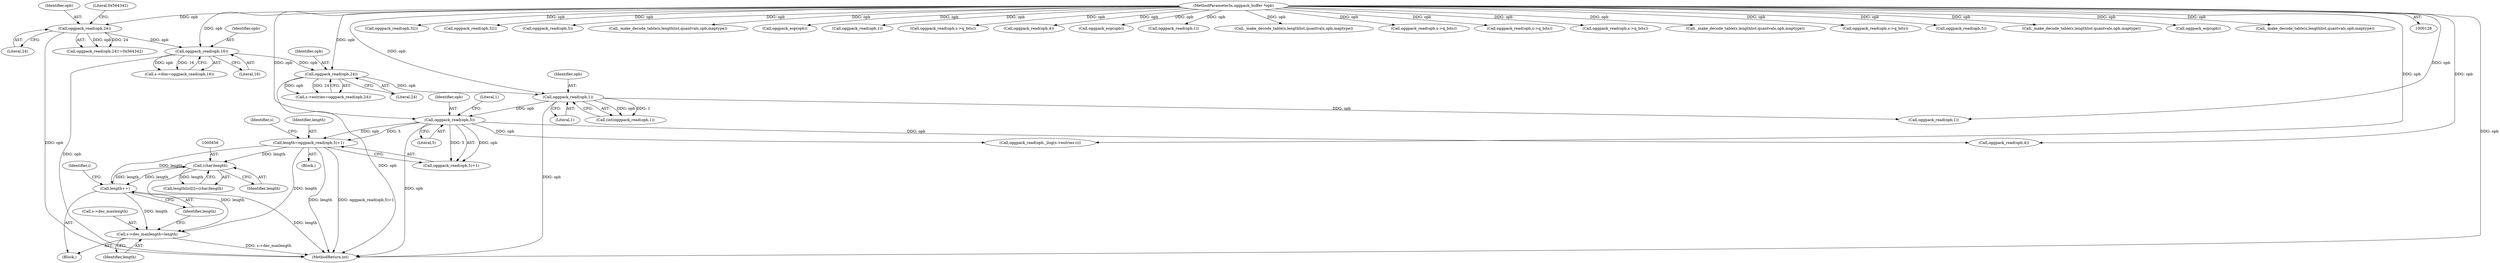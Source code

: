 digraph "0_Android_eeb4e45d5683f88488c083ecf142dc89bc3f0b47_8@pointer" {
"1000458" [label="(Call,s->dec_maxlength=length)"];
"1000455" [label="(Call,(char)length)"];
"1000378" [label="(Call,length=oggpack_read(opb,5)+1)"];
"1000381" [label="(Call,oggpack_read(opb,5))"];
"1000229" [label="(Call,oggpack_read(opb,1))"];
"1000185" [label="(Call,oggpack_read(opb,24))"];
"1000160" [label="(Call,oggpack_read(opb,16))"];
"1000151" [label="(Call,oggpack_read(opb,24))"];
"1000129" [label="(MethodParameterIn,oggpack_buffer *opb)"];
"1000463" [label="(Call,length++)"];
"1001177" [label="(MethodReturn,int)"];
"1000494" [label="(Call,oggpack_read(opb,32))"];
"1000382" [label="(Identifier,opb)"];
"1000482" [label="(Call,oggpack_read(opb,32))"];
"1000274" [label="(Call,oggpack_read(opb,5))"];
"1000463" [label="(Call,length++)"];
"1000893" [label="(Call,_make_decode_table(s,lengthlist,quantvals,opb,maptype))"];
"1000685" [label="(Call,oggpack_eop(opb))"];
"1000455" [label="(Call,(char)length)"];
"1000267" [label="(Call,oggpack_read(opb,1))"];
"1000464" [label="(Identifier,length)"];
"1000151" [label="(Call,oggpack_read(opb,24))"];
"1001087" [label="(Call,oggpack_read(opb,s->q_bits))"];
"1000451" [label="(Call,lengthlist[i]=(char)length)"];
"1000380" [label="(Call,oggpack_read(opb,5)+1)"];
"1000506" [label="(Call,oggpack_read(opb,4))"];
"1000836" [label="(Call,oggpack_eop(opb))"];
"1000514" [label="(Call,oggpack_read(opb,1))"];
"1000379" [label="(Identifier,length)"];
"1000230" [label="(Identifier,opb)"];
"1000387" [label="(Identifier,s)"];
"1000129" [label="(MethodParameterIn,oggpack_buffer *opb)"];
"1000376" [label="(Block,)"];
"1000573" [label="(Call,_make_decode_table(s,lengthlist,quantvals,opb,maptype))"];
"1000790" [label="(Call,oggpack_read(opb,s->q_bits))"];
"1000186" [label="(Identifier,opb)"];
"1000156" [label="(Call,s->dim=oggpack_read(opb,16))"];
"1000187" [label="(Literal,24)"];
"1000457" [label="(Identifier,length)"];
"1000150" [label="(Call,oggpack_read(opb,24)!=0x564342)"];
"1000152" [label="(Identifier,opb)"];
"1000459" [label="(Call,s->dec_maxlength)"];
"1000679" [label="(Call,oggpack_read(opb,s->q_bits))"];
"1000830" [label="(Call,oggpack_read(opb,s->q_bits))"];
"1000383" [label="(Literal,5)"];
"1000227" [label="(Call,(int)oggpack_read(opb,1))"];
"1000970" [label="(Call,_make_decode_table(s,lengthlist,quantvals,opb,maptype))"];
"1000231" [label="(Literal,1)"];
"1000161" [label="(Identifier,opb)"];
"1001119" [label="(Call,oggpack_read(opb,s->q_bits))"];
"1000378" [label="(Call,length=oggpack_read(opb,5)+1)"];
"1000472" [label="(Call,oggpack_read(opb,4))"];
"1000458" [label="(Call,s->dec_maxlength=length)"];
"1000185" [label="(Call,oggpack_read(opb,24))"];
"1000181" [label="(Call,s->entries=oggpack_read(opb,24))"];
"1000381" [label="(Call,oggpack_read(opb,5))"];
"1000341" [label="(Call,oggpack_read(opb,5))"];
"1000384" [label="(Literal,1)"];
"1000462" [label="(Identifier,length)"];
"1000250" [label="(Call,oggpack_read(opb,1))"];
"1000733" [label="(Call,_make_decode_table(s,lengthlist,quantvals,opb,maptype))"];
"1000154" [label="(Literal,0x564342)"];
"1000160" [label="(Call,oggpack_read(opb,16))"];
"1000162" [label="(Literal,16)"];
"1000416" [label="(Block,)"];
"1001157" [label="(Call,oggpack_eop(opb))"];
"1000412" [label="(Identifier,i)"];
"1001021" [label="(Call,_make_decode_table(s,lengthlist,quantvals,opb,maptype))"];
"1000229" [label="(Call,oggpack_read(opb,1))"];
"1000153" [label="(Literal,24)"];
"1000420" [label="(Call,oggpack_read(opb,_ilog(s->entries-i)))"];
"1000458" -> "1000416"  [label="AST: "];
"1000458" -> "1000462"  [label="CFG: "];
"1000459" -> "1000458"  [label="AST: "];
"1000462" -> "1000458"  [label="AST: "];
"1000464" -> "1000458"  [label="CFG: "];
"1000458" -> "1001177"  [label="DDG: s->dec_maxlength"];
"1000455" -> "1000458"  [label="DDG: length"];
"1000378" -> "1000458"  [label="DDG: length"];
"1000463" -> "1000458"  [label="DDG: length"];
"1000455" -> "1000451"  [label="AST: "];
"1000455" -> "1000457"  [label="CFG: "];
"1000456" -> "1000455"  [label="AST: "];
"1000457" -> "1000455"  [label="AST: "];
"1000451" -> "1000455"  [label="CFG: "];
"1000455" -> "1000451"  [label="DDG: length"];
"1000378" -> "1000455"  [label="DDG: length"];
"1000463" -> "1000455"  [label="DDG: length"];
"1000455" -> "1000463"  [label="DDG: length"];
"1000378" -> "1000376"  [label="AST: "];
"1000378" -> "1000380"  [label="CFG: "];
"1000379" -> "1000378"  [label="AST: "];
"1000380" -> "1000378"  [label="AST: "];
"1000387" -> "1000378"  [label="CFG: "];
"1000378" -> "1001177"  [label="DDG: oggpack_read(opb,5)+1"];
"1000378" -> "1001177"  [label="DDG: length"];
"1000381" -> "1000378"  [label="DDG: opb"];
"1000381" -> "1000378"  [label="DDG: 5"];
"1000378" -> "1000463"  [label="DDG: length"];
"1000381" -> "1000380"  [label="AST: "];
"1000381" -> "1000383"  [label="CFG: "];
"1000382" -> "1000381"  [label="AST: "];
"1000383" -> "1000381"  [label="AST: "];
"1000384" -> "1000381"  [label="CFG: "];
"1000381" -> "1001177"  [label="DDG: opb"];
"1000381" -> "1000380"  [label="DDG: opb"];
"1000381" -> "1000380"  [label="DDG: 5"];
"1000229" -> "1000381"  [label="DDG: opb"];
"1000129" -> "1000381"  [label="DDG: opb"];
"1000381" -> "1000420"  [label="DDG: opb"];
"1000381" -> "1000472"  [label="DDG: opb"];
"1000229" -> "1000227"  [label="AST: "];
"1000229" -> "1000231"  [label="CFG: "];
"1000230" -> "1000229"  [label="AST: "];
"1000231" -> "1000229"  [label="AST: "];
"1000227" -> "1000229"  [label="CFG: "];
"1000229" -> "1001177"  [label="DDG: opb"];
"1000229" -> "1000227"  [label="DDG: opb"];
"1000229" -> "1000227"  [label="DDG: 1"];
"1000185" -> "1000229"  [label="DDG: opb"];
"1000129" -> "1000229"  [label="DDG: opb"];
"1000229" -> "1000250"  [label="DDG: opb"];
"1000185" -> "1000181"  [label="AST: "];
"1000185" -> "1000187"  [label="CFG: "];
"1000186" -> "1000185"  [label="AST: "];
"1000187" -> "1000185"  [label="AST: "];
"1000181" -> "1000185"  [label="CFG: "];
"1000185" -> "1001177"  [label="DDG: opb"];
"1000185" -> "1000181"  [label="DDG: opb"];
"1000185" -> "1000181"  [label="DDG: 24"];
"1000160" -> "1000185"  [label="DDG: opb"];
"1000129" -> "1000185"  [label="DDG: opb"];
"1000160" -> "1000156"  [label="AST: "];
"1000160" -> "1000162"  [label="CFG: "];
"1000161" -> "1000160"  [label="AST: "];
"1000162" -> "1000160"  [label="AST: "];
"1000156" -> "1000160"  [label="CFG: "];
"1000160" -> "1001177"  [label="DDG: opb"];
"1000160" -> "1000156"  [label="DDG: opb"];
"1000160" -> "1000156"  [label="DDG: 16"];
"1000151" -> "1000160"  [label="DDG: opb"];
"1000129" -> "1000160"  [label="DDG: opb"];
"1000151" -> "1000150"  [label="AST: "];
"1000151" -> "1000153"  [label="CFG: "];
"1000152" -> "1000151"  [label="AST: "];
"1000153" -> "1000151"  [label="AST: "];
"1000154" -> "1000151"  [label="CFG: "];
"1000151" -> "1001177"  [label="DDG: opb"];
"1000151" -> "1000150"  [label="DDG: opb"];
"1000151" -> "1000150"  [label="DDG: 24"];
"1000129" -> "1000151"  [label="DDG: opb"];
"1000129" -> "1000128"  [label="AST: "];
"1000129" -> "1001177"  [label="DDG: opb"];
"1000129" -> "1000250"  [label="DDG: opb"];
"1000129" -> "1000267"  [label="DDG: opb"];
"1000129" -> "1000274"  [label="DDG: opb"];
"1000129" -> "1000341"  [label="DDG: opb"];
"1000129" -> "1000420"  [label="DDG: opb"];
"1000129" -> "1000472"  [label="DDG: opb"];
"1000129" -> "1000482"  [label="DDG: opb"];
"1000129" -> "1000494"  [label="DDG: opb"];
"1000129" -> "1000506"  [label="DDG: opb"];
"1000129" -> "1000514"  [label="DDG: opb"];
"1000129" -> "1000573"  [label="DDG: opb"];
"1000129" -> "1000679"  [label="DDG: opb"];
"1000129" -> "1000685"  [label="DDG: opb"];
"1000129" -> "1000733"  [label="DDG: opb"];
"1000129" -> "1000790"  [label="DDG: opb"];
"1000129" -> "1000830"  [label="DDG: opb"];
"1000129" -> "1000836"  [label="DDG: opb"];
"1000129" -> "1000893"  [label="DDG: opb"];
"1000129" -> "1000970"  [label="DDG: opb"];
"1000129" -> "1001021"  [label="DDG: opb"];
"1000129" -> "1001087"  [label="DDG: opb"];
"1000129" -> "1001119"  [label="DDG: opb"];
"1000129" -> "1001157"  [label="DDG: opb"];
"1000463" -> "1000416"  [label="AST: "];
"1000463" -> "1000464"  [label="CFG: "];
"1000464" -> "1000463"  [label="AST: "];
"1000412" -> "1000463"  [label="CFG: "];
"1000463" -> "1001177"  [label="DDG: length"];
}
